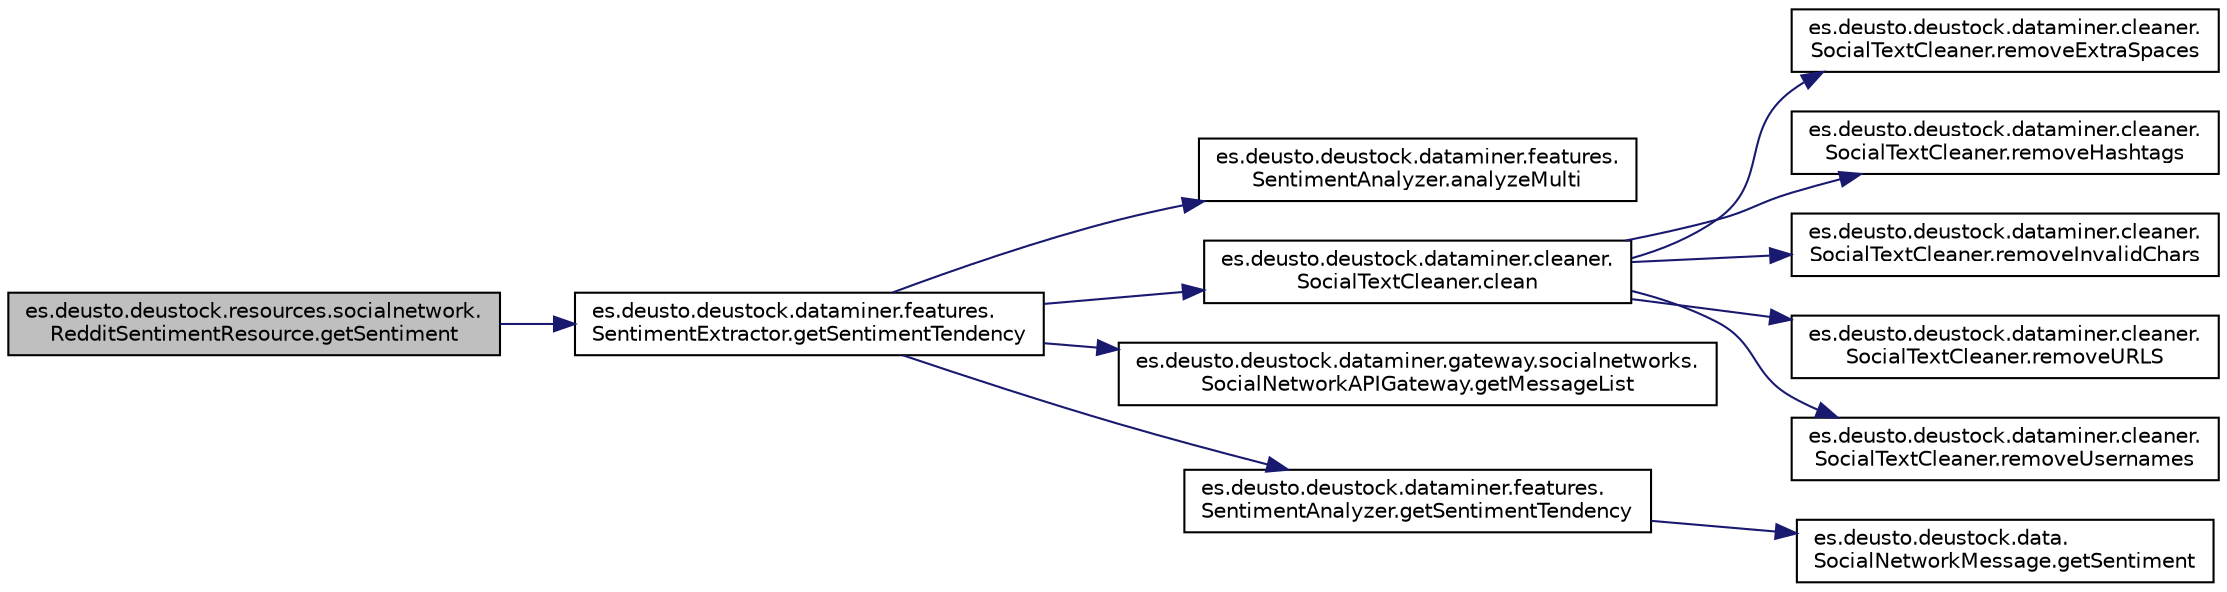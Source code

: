 digraph "es.deusto.deustock.resources.socialnetwork.RedditSentimentResource.getSentiment"
{
 // LATEX_PDF_SIZE
  edge [fontname="Helvetica",fontsize="10",labelfontname="Helvetica",labelfontsize="10"];
  node [fontname="Helvetica",fontsize="10",shape=record];
  rankdir="LR";
  Node1 [label="es.deusto.deustock.resources.socialnetwork.\lRedditSentimentResource.getSentiment",height=0.2,width=0.4,color="black", fillcolor="grey75", style="filled", fontcolor="black",tooltip=" "];
  Node1 -> Node2 [color="midnightblue",fontsize="10",style="solid",fontname="Helvetica"];
  Node2 [label="es.deusto.deustock.dataminer.features.\lSentimentExtractor.getSentimentTendency",height=0.2,width=0.4,color="black", fillcolor="white", style="filled",URL="$classes_1_1deusto_1_1deustock_1_1dataminer_1_1features_1_1_sentiment_extractor.html#a595b7b33da6e2203e773f1c42051a4b1",tooltip=" "];
  Node2 -> Node3 [color="midnightblue",fontsize="10",style="solid",fontname="Helvetica"];
  Node3 [label="es.deusto.deustock.dataminer.features.\lSentimentAnalyzer.analyzeMulti",height=0.2,width=0.4,color="black", fillcolor="white", style="filled",URL="$classes_1_1deusto_1_1deustock_1_1dataminer_1_1features_1_1_sentiment_analyzer.html#a2e8349c811edcd39fffa3352ca8f1a8b",tooltip=" "];
  Node2 -> Node4 [color="midnightblue",fontsize="10",style="solid",fontname="Helvetica"];
  Node4 [label="es.deusto.deustock.dataminer.cleaner.\lSocialTextCleaner.clean",height=0.2,width=0.4,color="black", fillcolor="white", style="filled",URL="$classes_1_1deusto_1_1deustock_1_1dataminer_1_1cleaner_1_1_social_text_cleaner.html#a3e3423ac65acaedb6cc04fbccdaa4555",tooltip=" "];
  Node4 -> Node5 [color="midnightblue",fontsize="10",style="solid",fontname="Helvetica"];
  Node5 [label="es.deusto.deustock.dataminer.cleaner.\lSocialTextCleaner.removeExtraSpaces",height=0.2,width=0.4,color="black", fillcolor="white", style="filled",URL="$classes_1_1deusto_1_1deustock_1_1dataminer_1_1cleaner_1_1_social_text_cleaner.html#a25e91985f42de66afee1b522015f2c9e",tooltip=" "];
  Node4 -> Node6 [color="midnightblue",fontsize="10",style="solid",fontname="Helvetica"];
  Node6 [label="es.deusto.deustock.dataminer.cleaner.\lSocialTextCleaner.removeHashtags",height=0.2,width=0.4,color="black", fillcolor="white", style="filled",URL="$classes_1_1deusto_1_1deustock_1_1dataminer_1_1cleaner_1_1_social_text_cleaner.html#a8aafe8407fa2ed196e9dff4082cefefd",tooltip=" "];
  Node4 -> Node7 [color="midnightblue",fontsize="10",style="solid",fontname="Helvetica"];
  Node7 [label="es.deusto.deustock.dataminer.cleaner.\lSocialTextCleaner.removeInvalidChars",height=0.2,width=0.4,color="black", fillcolor="white", style="filled",URL="$classes_1_1deusto_1_1deustock_1_1dataminer_1_1cleaner_1_1_social_text_cleaner.html#a4b290a7f5b7969edee1029bf520655e0",tooltip=" "];
  Node4 -> Node8 [color="midnightblue",fontsize="10",style="solid",fontname="Helvetica"];
  Node8 [label="es.deusto.deustock.dataminer.cleaner.\lSocialTextCleaner.removeURLS",height=0.2,width=0.4,color="black", fillcolor="white", style="filled",URL="$classes_1_1deusto_1_1deustock_1_1dataminer_1_1cleaner_1_1_social_text_cleaner.html#a57be3598df72278119fe28703dd88c8a",tooltip=" "];
  Node4 -> Node9 [color="midnightblue",fontsize="10",style="solid",fontname="Helvetica"];
  Node9 [label="es.deusto.deustock.dataminer.cleaner.\lSocialTextCleaner.removeUsernames",height=0.2,width=0.4,color="black", fillcolor="white", style="filled",URL="$classes_1_1deusto_1_1deustock_1_1dataminer_1_1cleaner_1_1_social_text_cleaner.html#a52d656c419ef054c17fcb75bc8ab892f",tooltip=" "];
  Node2 -> Node10 [color="midnightblue",fontsize="10",style="solid",fontname="Helvetica"];
  Node10 [label="es.deusto.deustock.dataminer.gateway.socialnetworks.\lSocialNetworkAPIGateway.getMessageList",height=0.2,width=0.4,color="black", fillcolor="white", style="filled",URL="$interfacees_1_1deusto_1_1deustock_1_1dataminer_1_1gateway_1_1socialnetworks_1_1_social_network_a_p_i_gateway.html#ad1c10517573804c1203a89333f673e55",tooltip=" "];
  Node2 -> Node11 [color="midnightblue",fontsize="10",style="solid",fontname="Helvetica"];
  Node11 [label="es.deusto.deustock.dataminer.features.\lSentimentAnalyzer.getSentimentTendency",height=0.2,width=0.4,color="black", fillcolor="white", style="filled",URL="$classes_1_1deusto_1_1deustock_1_1dataminer_1_1features_1_1_sentiment_analyzer.html#abb48fbefbf4c281973fc86770d6b940b",tooltip=" "];
  Node11 -> Node12 [color="midnightblue",fontsize="10",style="solid",fontname="Helvetica"];
  Node12 [label="es.deusto.deustock.data.\lSocialNetworkMessage.getSentiment",height=0.2,width=0.4,color="black", fillcolor="white", style="filled",URL="$classes_1_1deusto_1_1deustock_1_1data_1_1_social_network_message.html#ab744052b10da16ff95be8b849afbe6a5",tooltip=" "];
}
